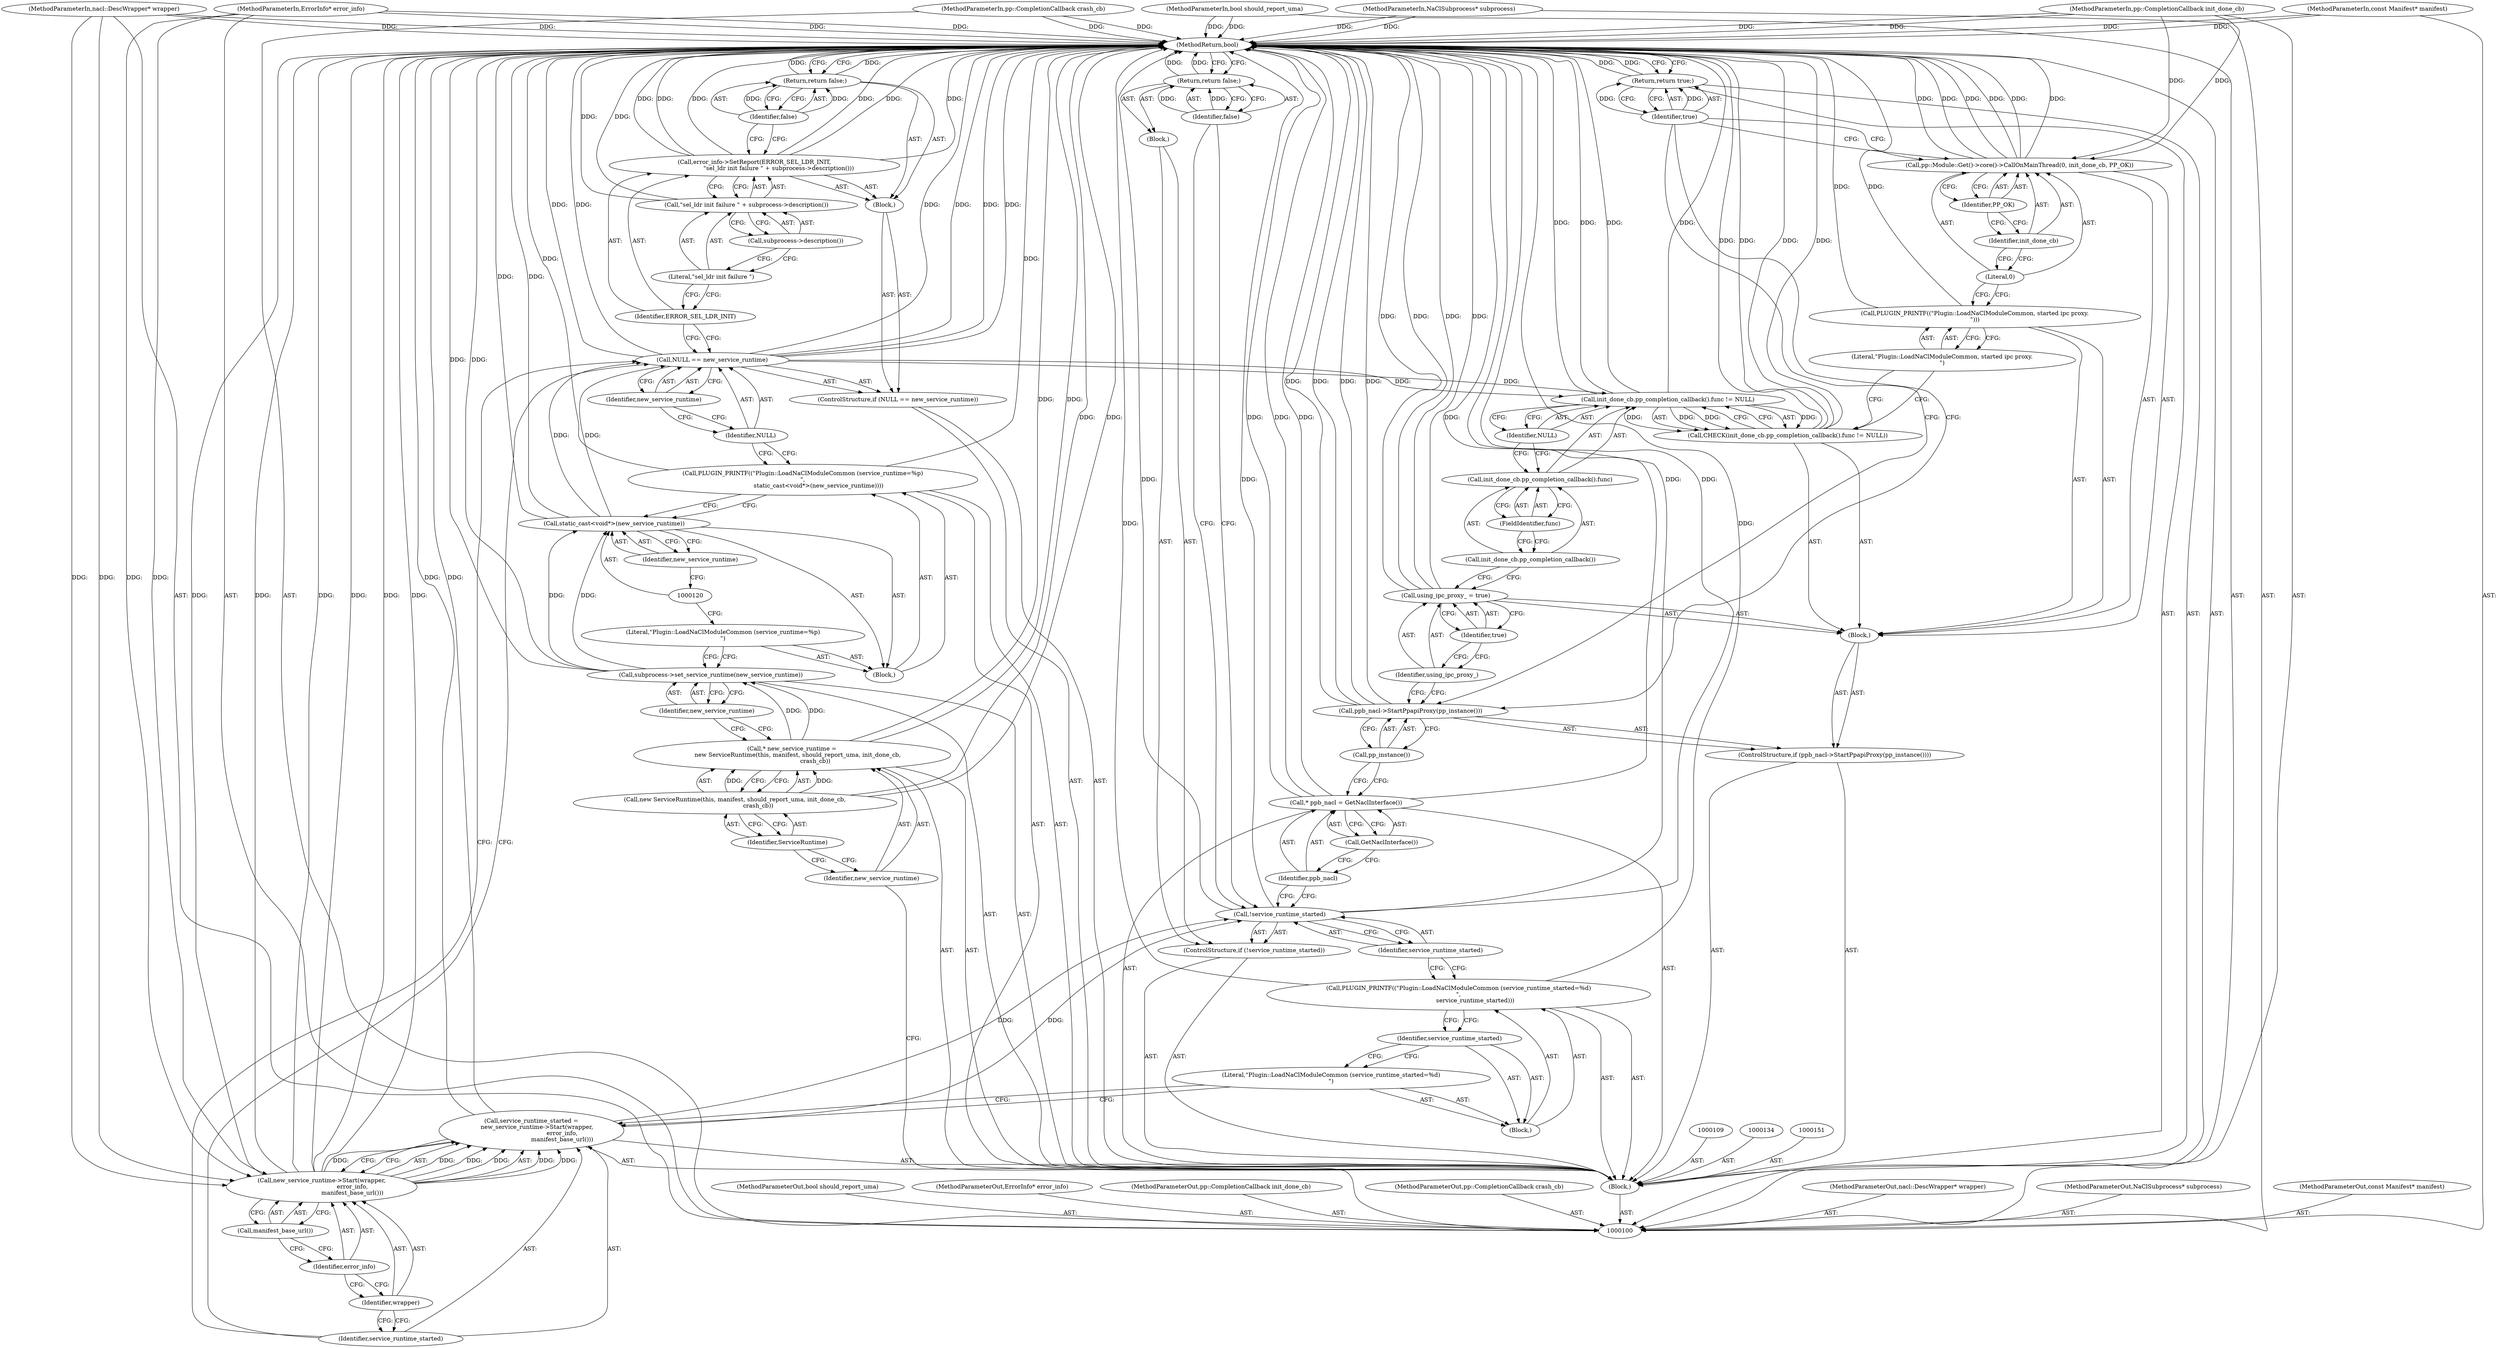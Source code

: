 digraph "1_Chrome_3b0d77670a0613f409110817455d2137576b485a_17" {
"1000176" [label="(MethodReturn,bool)"];
"1000101" [label="(MethodParameterIn,nacl::DescWrapper* wrapper)"];
"1000276" [label="(MethodParameterOut,nacl::DescWrapper* wrapper)"];
"1000114" [label="(Call,subprocess->set_service_runtime(new_service_runtime))"];
"1000115" [label="(Identifier,new_service_runtime)"];
"1000117" [label="(Block,)"];
"1000118" [label="(Literal,\"Plugin::LoadNaClModuleCommon (service_runtime=%p)\n\")"];
"1000116" [label="(Call,PLUGIN_PRINTF((\"Plugin::LoadNaClModuleCommon (service_runtime=%p)\n\",\n                 static_cast<void*>(new_service_runtime))))"];
"1000119" [label="(Call,static_cast<void*>(new_service_runtime))"];
"1000121" [label="(Identifier,new_service_runtime)"];
"1000125" [label="(Identifier,new_service_runtime)"];
"1000122" [label="(ControlStructure,if (NULL == new_service_runtime))"];
"1000126" [label="(Block,)"];
"1000123" [label="(Call,NULL == new_service_runtime)"];
"1000124" [label="(Identifier,NULL)"];
"1000128" [label="(Identifier,ERROR_SEL_LDR_INIT)"];
"1000127" [label="(Call,error_info->SetReport(ERROR_SEL_LDR_INIT,\n                          \"sel_ldr init failure \" + subprocess->description()))"];
"1000129" [label="(Call,\"sel_ldr init failure \" + subprocess->description())"];
"1000130" [label="(Literal,\"sel_ldr init failure \")"];
"1000131" [label="(Call,subprocess->description())"];
"1000133" [label="(Identifier,false)"];
"1000132" [label="(Return,return false;)"];
"1000102" [label="(MethodParameterIn,NaClSubprocess* subprocess)"];
"1000277" [label="(MethodParameterOut,NaClSubprocess* subprocess)"];
"1000135" [label="(Call,service_runtime_started =\n      new_service_runtime->Start(wrapper,\n                                 error_info,\n                                 manifest_base_url()))"];
"1000136" [label="(Identifier,service_runtime_started)"];
"1000138" [label="(Identifier,wrapper)"];
"1000137" [label="(Call,new_service_runtime->Start(wrapper,\n                                 error_info,\n                                 manifest_base_url()))"];
"1000139" [label="(Identifier,error_info)"];
"1000140" [label="(Call,manifest_base_url())"];
"1000142" [label="(Block,)"];
"1000143" [label="(Literal,\"Plugin::LoadNaClModuleCommon (service_runtime_started=%d)\n\")"];
"1000141" [label="(Call,PLUGIN_PRINTF((\"Plugin::LoadNaClModuleCommon (service_runtime_started=%d)\n\",\n                  service_runtime_started)))"];
"1000144" [label="(Identifier,service_runtime_started)"];
"1000145" [label="(ControlStructure,if (!service_runtime_started))"];
"1000148" [label="(Block,)"];
"1000146" [label="(Call,!service_runtime_started)"];
"1000147" [label="(Identifier,service_runtime_started)"];
"1000150" [label="(Identifier,false)"];
"1000149" [label="(Return,return false;)"];
"1000152" [label="(Call,* ppb_nacl = GetNaclInterface())"];
"1000153" [label="(Identifier,ppb_nacl)"];
"1000154" [label="(Call,GetNaclInterface())"];
"1000103" [label="(MethodParameterIn,const Manifest* manifest)"];
"1000278" [label="(MethodParameterOut,const Manifest* manifest)"];
"1000155" [label="(ControlStructure,if (ppb_nacl->StartPpapiProxy(pp_instance())))"];
"1000157" [label="(Call,pp_instance())"];
"1000158" [label="(Block,)"];
"1000156" [label="(Call,ppb_nacl->StartPpapiProxy(pp_instance()))"];
"1000161" [label="(Identifier,true)"];
"1000159" [label="(Call,using_ipc_proxy_ = true)"];
"1000160" [label="(Identifier,using_ipc_proxy_)"];
"1000163" [label="(Call,init_done_cb.pp_completion_callback().func != NULL)"];
"1000164" [label="(Call,init_done_cb.pp_completion_callback().func)"];
"1000165" [label="(Call,init_done_cb.pp_completion_callback())"];
"1000162" [label="(Call,CHECK(init_done_cb.pp_completion_callback().func != NULL))"];
"1000166" [label="(FieldIdentifier,func)"];
"1000167" [label="(Identifier,NULL)"];
"1000169" [label="(Literal,\"Plugin::LoadNaClModuleCommon, started ipc proxy.\n\")"];
"1000168" [label="(Call,PLUGIN_PRINTF((\"Plugin::LoadNaClModuleCommon, started ipc proxy.\n\")))"];
"1000170" [label="(Call,pp::Module::Get()->core()->CallOnMainThread(0, init_done_cb, PP_OK))"];
"1000171" [label="(Literal,0)"];
"1000172" [label="(Identifier,init_done_cb)"];
"1000173" [label="(Identifier,PP_OK)"];
"1000175" [label="(Identifier,true)"];
"1000174" [label="(Return,return true;)"];
"1000104" [label="(MethodParameterIn,bool should_report_uma)"];
"1000279" [label="(MethodParameterOut,bool should_report_uma)"];
"1000105" [label="(MethodParameterIn,ErrorInfo* error_info)"];
"1000280" [label="(MethodParameterOut,ErrorInfo* error_info)"];
"1000106" [label="(MethodParameterIn,pp::CompletionCallback init_done_cb)"];
"1000281" [label="(MethodParameterOut,pp::CompletionCallback init_done_cb)"];
"1000107" [label="(MethodParameterIn,pp::CompletionCallback crash_cb)"];
"1000282" [label="(MethodParameterOut,pp::CompletionCallback crash_cb)"];
"1000108" [label="(Block,)"];
"1000110" [label="(Call,* new_service_runtime =\n      new ServiceRuntime(this, manifest, should_report_uma, init_done_cb,\n                         crash_cb))"];
"1000111" [label="(Identifier,new_service_runtime)"];
"1000113" [label="(Identifier,ServiceRuntime)"];
"1000112" [label="(Call,new ServiceRuntime(this, manifest, should_report_uma, init_done_cb,\n                         crash_cb))"];
"1000176" -> "1000100"  [label="AST: "];
"1000176" -> "1000132"  [label="CFG: "];
"1000176" -> "1000149"  [label="CFG: "];
"1000176" -> "1000174"  [label="CFG: "];
"1000132" -> "1000176"  [label="DDG: "];
"1000149" -> "1000176"  [label="DDG: "];
"1000174" -> "1000176"  [label="DDG: "];
"1000170" -> "1000176"  [label="DDG: "];
"1000170" -> "1000176"  [label="DDG: "];
"1000170" -> "1000176"  [label="DDG: "];
"1000123" -> "1000176"  [label="DDG: "];
"1000123" -> "1000176"  [label="DDG: "];
"1000123" -> "1000176"  [label="DDG: "];
"1000107" -> "1000176"  [label="DDG: "];
"1000156" -> "1000176"  [label="DDG: "];
"1000156" -> "1000176"  [label="DDG: "];
"1000104" -> "1000176"  [label="DDG: "];
"1000105" -> "1000176"  [label="DDG: "];
"1000152" -> "1000176"  [label="DDG: "];
"1000152" -> "1000176"  [label="DDG: "];
"1000119" -> "1000176"  [label="DDG: "];
"1000168" -> "1000176"  [label="DDG: "];
"1000163" -> "1000176"  [label="DDG: "];
"1000163" -> "1000176"  [label="DDG: "];
"1000114" -> "1000176"  [label="DDG: "];
"1000159" -> "1000176"  [label="DDG: "];
"1000159" -> "1000176"  [label="DDG: "];
"1000141" -> "1000176"  [label="DDG: "];
"1000137" -> "1000176"  [label="DDG: "];
"1000137" -> "1000176"  [label="DDG: "];
"1000137" -> "1000176"  [label="DDG: "];
"1000127" -> "1000176"  [label="DDG: "];
"1000127" -> "1000176"  [label="DDG: "];
"1000127" -> "1000176"  [label="DDG: "];
"1000103" -> "1000176"  [label="DDG: "];
"1000102" -> "1000176"  [label="DDG: "];
"1000110" -> "1000176"  [label="DDG: "];
"1000112" -> "1000176"  [label="DDG: "];
"1000101" -> "1000176"  [label="DDG: "];
"1000162" -> "1000176"  [label="DDG: "];
"1000162" -> "1000176"  [label="DDG: "];
"1000146" -> "1000176"  [label="DDG: "];
"1000146" -> "1000176"  [label="DDG: "];
"1000116" -> "1000176"  [label="DDG: "];
"1000135" -> "1000176"  [label="DDG: "];
"1000106" -> "1000176"  [label="DDG: "];
"1000129" -> "1000176"  [label="DDG: "];
"1000101" -> "1000100"  [label="AST: "];
"1000101" -> "1000176"  [label="DDG: "];
"1000101" -> "1000137"  [label="DDG: "];
"1000276" -> "1000100"  [label="AST: "];
"1000114" -> "1000108"  [label="AST: "];
"1000114" -> "1000115"  [label="CFG: "];
"1000115" -> "1000114"  [label="AST: "];
"1000118" -> "1000114"  [label="CFG: "];
"1000114" -> "1000176"  [label="DDG: "];
"1000110" -> "1000114"  [label="DDG: "];
"1000114" -> "1000119"  [label="DDG: "];
"1000115" -> "1000114"  [label="AST: "];
"1000115" -> "1000110"  [label="CFG: "];
"1000114" -> "1000115"  [label="CFG: "];
"1000117" -> "1000116"  [label="AST: "];
"1000118" -> "1000117"  [label="AST: "];
"1000119" -> "1000117"  [label="AST: "];
"1000118" -> "1000117"  [label="AST: "];
"1000118" -> "1000114"  [label="CFG: "];
"1000120" -> "1000118"  [label="CFG: "];
"1000116" -> "1000108"  [label="AST: "];
"1000116" -> "1000119"  [label="CFG: "];
"1000117" -> "1000116"  [label="AST: "];
"1000124" -> "1000116"  [label="CFG: "];
"1000116" -> "1000176"  [label="DDG: "];
"1000119" -> "1000117"  [label="AST: "];
"1000119" -> "1000121"  [label="CFG: "];
"1000120" -> "1000119"  [label="AST: "];
"1000121" -> "1000119"  [label="AST: "];
"1000116" -> "1000119"  [label="CFG: "];
"1000119" -> "1000176"  [label="DDG: "];
"1000114" -> "1000119"  [label="DDG: "];
"1000119" -> "1000123"  [label="DDG: "];
"1000121" -> "1000119"  [label="AST: "];
"1000121" -> "1000120"  [label="CFG: "];
"1000119" -> "1000121"  [label="CFG: "];
"1000125" -> "1000123"  [label="AST: "];
"1000125" -> "1000124"  [label="CFG: "];
"1000123" -> "1000125"  [label="CFG: "];
"1000122" -> "1000108"  [label="AST: "];
"1000123" -> "1000122"  [label="AST: "];
"1000126" -> "1000122"  [label="AST: "];
"1000126" -> "1000122"  [label="AST: "];
"1000127" -> "1000126"  [label="AST: "];
"1000132" -> "1000126"  [label="AST: "];
"1000123" -> "1000122"  [label="AST: "];
"1000123" -> "1000125"  [label="CFG: "];
"1000124" -> "1000123"  [label="AST: "];
"1000125" -> "1000123"  [label="AST: "];
"1000128" -> "1000123"  [label="CFG: "];
"1000136" -> "1000123"  [label="CFG: "];
"1000123" -> "1000176"  [label="DDG: "];
"1000123" -> "1000176"  [label="DDG: "];
"1000123" -> "1000176"  [label="DDG: "];
"1000119" -> "1000123"  [label="DDG: "];
"1000123" -> "1000163"  [label="DDG: "];
"1000124" -> "1000123"  [label="AST: "];
"1000124" -> "1000116"  [label="CFG: "];
"1000125" -> "1000124"  [label="CFG: "];
"1000128" -> "1000127"  [label="AST: "];
"1000128" -> "1000123"  [label="CFG: "];
"1000130" -> "1000128"  [label="CFG: "];
"1000127" -> "1000126"  [label="AST: "];
"1000127" -> "1000129"  [label="CFG: "];
"1000128" -> "1000127"  [label="AST: "];
"1000129" -> "1000127"  [label="AST: "];
"1000133" -> "1000127"  [label="CFG: "];
"1000127" -> "1000176"  [label="DDG: "];
"1000127" -> "1000176"  [label="DDG: "];
"1000127" -> "1000176"  [label="DDG: "];
"1000129" -> "1000127"  [label="AST: "];
"1000129" -> "1000131"  [label="CFG: "];
"1000130" -> "1000129"  [label="AST: "];
"1000131" -> "1000129"  [label="AST: "];
"1000127" -> "1000129"  [label="CFG: "];
"1000129" -> "1000176"  [label="DDG: "];
"1000130" -> "1000129"  [label="AST: "];
"1000130" -> "1000128"  [label="CFG: "];
"1000131" -> "1000130"  [label="CFG: "];
"1000131" -> "1000129"  [label="AST: "];
"1000131" -> "1000130"  [label="CFG: "];
"1000129" -> "1000131"  [label="CFG: "];
"1000133" -> "1000132"  [label="AST: "];
"1000133" -> "1000127"  [label="CFG: "];
"1000132" -> "1000133"  [label="CFG: "];
"1000133" -> "1000132"  [label="DDG: "];
"1000132" -> "1000126"  [label="AST: "];
"1000132" -> "1000133"  [label="CFG: "];
"1000133" -> "1000132"  [label="AST: "];
"1000176" -> "1000132"  [label="CFG: "];
"1000132" -> "1000176"  [label="DDG: "];
"1000133" -> "1000132"  [label="DDG: "];
"1000102" -> "1000100"  [label="AST: "];
"1000102" -> "1000176"  [label="DDG: "];
"1000277" -> "1000100"  [label="AST: "];
"1000135" -> "1000108"  [label="AST: "];
"1000135" -> "1000137"  [label="CFG: "];
"1000136" -> "1000135"  [label="AST: "];
"1000137" -> "1000135"  [label="AST: "];
"1000143" -> "1000135"  [label="CFG: "];
"1000135" -> "1000176"  [label="DDG: "];
"1000137" -> "1000135"  [label="DDG: "];
"1000137" -> "1000135"  [label="DDG: "];
"1000137" -> "1000135"  [label="DDG: "];
"1000135" -> "1000146"  [label="DDG: "];
"1000136" -> "1000135"  [label="AST: "];
"1000136" -> "1000123"  [label="CFG: "];
"1000138" -> "1000136"  [label="CFG: "];
"1000138" -> "1000137"  [label="AST: "];
"1000138" -> "1000136"  [label="CFG: "];
"1000139" -> "1000138"  [label="CFG: "];
"1000137" -> "1000135"  [label="AST: "];
"1000137" -> "1000140"  [label="CFG: "];
"1000138" -> "1000137"  [label="AST: "];
"1000139" -> "1000137"  [label="AST: "];
"1000140" -> "1000137"  [label="AST: "];
"1000135" -> "1000137"  [label="CFG: "];
"1000137" -> "1000176"  [label="DDG: "];
"1000137" -> "1000176"  [label="DDG: "];
"1000137" -> "1000176"  [label="DDG: "];
"1000137" -> "1000135"  [label="DDG: "];
"1000137" -> "1000135"  [label="DDG: "];
"1000137" -> "1000135"  [label="DDG: "];
"1000101" -> "1000137"  [label="DDG: "];
"1000105" -> "1000137"  [label="DDG: "];
"1000139" -> "1000137"  [label="AST: "];
"1000139" -> "1000138"  [label="CFG: "];
"1000140" -> "1000139"  [label="CFG: "];
"1000140" -> "1000137"  [label="AST: "];
"1000140" -> "1000139"  [label="CFG: "];
"1000137" -> "1000140"  [label="CFG: "];
"1000142" -> "1000141"  [label="AST: "];
"1000143" -> "1000142"  [label="AST: "];
"1000144" -> "1000142"  [label="AST: "];
"1000143" -> "1000142"  [label="AST: "];
"1000143" -> "1000135"  [label="CFG: "];
"1000144" -> "1000143"  [label="CFG: "];
"1000141" -> "1000108"  [label="AST: "];
"1000141" -> "1000144"  [label="CFG: "];
"1000142" -> "1000141"  [label="AST: "];
"1000147" -> "1000141"  [label="CFG: "];
"1000141" -> "1000176"  [label="DDG: "];
"1000144" -> "1000142"  [label="AST: "];
"1000144" -> "1000143"  [label="CFG: "];
"1000141" -> "1000144"  [label="CFG: "];
"1000145" -> "1000108"  [label="AST: "];
"1000146" -> "1000145"  [label="AST: "];
"1000148" -> "1000145"  [label="AST: "];
"1000148" -> "1000145"  [label="AST: "];
"1000149" -> "1000148"  [label="AST: "];
"1000146" -> "1000145"  [label="AST: "];
"1000146" -> "1000147"  [label="CFG: "];
"1000147" -> "1000146"  [label="AST: "];
"1000150" -> "1000146"  [label="CFG: "];
"1000153" -> "1000146"  [label="CFG: "];
"1000146" -> "1000176"  [label="DDG: "];
"1000146" -> "1000176"  [label="DDG: "];
"1000135" -> "1000146"  [label="DDG: "];
"1000147" -> "1000146"  [label="AST: "];
"1000147" -> "1000141"  [label="CFG: "];
"1000146" -> "1000147"  [label="CFG: "];
"1000150" -> "1000149"  [label="AST: "];
"1000150" -> "1000146"  [label="CFG: "];
"1000149" -> "1000150"  [label="CFG: "];
"1000150" -> "1000149"  [label="DDG: "];
"1000149" -> "1000148"  [label="AST: "];
"1000149" -> "1000150"  [label="CFG: "];
"1000150" -> "1000149"  [label="AST: "];
"1000176" -> "1000149"  [label="CFG: "];
"1000149" -> "1000176"  [label="DDG: "];
"1000150" -> "1000149"  [label="DDG: "];
"1000152" -> "1000108"  [label="AST: "];
"1000152" -> "1000154"  [label="CFG: "];
"1000153" -> "1000152"  [label="AST: "];
"1000154" -> "1000152"  [label="AST: "];
"1000157" -> "1000152"  [label="CFG: "];
"1000152" -> "1000176"  [label="DDG: "];
"1000152" -> "1000176"  [label="DDG: "];
"1000153" -> "1000152"  [label="AST: "];
"1000153" -> "1000146"  [label="CFG: "];
"1000154" -> "1000153"  [label="CFG: "];
"1000154" -> "1000152"  [label="AST: "];
"1000154" -> "1000153"  [label="CFG: "];
"1000152" -> "1000154"  [label="CFG: "];
"1000103" -> "1000100"  [label="AST: "];
"1000103" -> "1000176"  [label="DDG: "];
"1000278" -> "1000100"  [label="AST: "];
"1000155" -> "1000108"  [label="AST: "];
"1000156" -> "1000155"  [label="AST: "];
"1000158" -> "1000155"  [label="AST: "];
"1000157" -> "1000156"  [label="AST: "];
"1000157" -> "1000152"  [label="CFG: "];
"1000156" -> "1000157"  [label="CFG: "];
"1000158" -> "1000155"  [label="AST: "];
"1000159" -> "1000158"  [label="AST: "];
"1000162" -> "1000158"  [label="AST: "];
"1000168" -> "1000158"  [label="AST: "];
"1000170" -> "1000158"  [label="AST: "];
"1000156" -> "1000155"  [label="AST: "];
"1000156" -> "1000157"  [label="CFG: "];
"1000157" -> "1000156"  [label="AST: "];
"1000160" -> "1000156"  [label="CFG: "];
"1000175" -> "1000156"  [label="CFG: "];
"1000156" -> "1000176"  [label="DDG: "];
"1000156" -> "1000176"  [label="DDG: "];
"1000161" -> "1000159"  [label="AST: "];
"1000161" -> "1000160"  [label="CFG: "];
"1000159" -> "1000161"  [label="CFG: "];
"1000159" -> "1000158"  [label="AST: "];
"1000159" -> "1000161"  [label="CFG: "];
"1000160" -> "1000159"  [label="AST: "];
"1000161" -> "1000159"  [label="AST: "];
"1000165" -> "1000159"  [label="CFG: "];
"1000159" -> "1000176"  [label="DDG: "];
"1000159" -> "1000176"  [label="DDG: "];
"1000160" -> "1000159"  [label="AST: "];
"1000160" -> "1000156"  [label="CFG: "];
"1000161" -> "1000160"  [label="CFG: "];
"1000163" -> "1000162"  [label="AST: "];
"1000163" -> "1000167"  [label="CFG: "];
"1000164" -> "1000163"  [label="AST: "];
"1000167" -> "1000163"  [label="AST: "];
"1000162" -> "1000163"  [label="CFG: "];
"1000163" -> "1000176"  [label="DDG: "];
"1000163" -> "1000176"  [label="DDG: "];
"1000163" -> "1000162"  [label="DDG: "];
"1000163" -> "1000162"  [label="DDG: "];
"1000123" -> "1000163"  [label="DDG: "];
"1000164" -> "1000163"  [label="AST: "];
"1000164" -> "1000166"  [label="CFG: "];
"1000165" -> "1000164"  [label="AST: "];
"1000166" -> "1000164"  [label="AST: "];
"1000167" -> "1000164"  [label="CFG: "];
"1000165" -> "1000164"  [label="AST: "];
"1000165" -> "1000159"  [label="CFG: "];
"1000166" -> "1000165"  [label="CFG: "];
"1000162" -> "1000158"  [label="AST: "];
"1000162" -> "1000163"  [label="CFG: "];
"1000163" -> "1000162"  [label="AST: "];
"1000169" -> "1000162"  [label="CFG: "];
"1000162" -> "1000176"  [label="DDG: "];
"1000162" -> "1000176"  [label="DDG: "];
"1000163" -> "1000162"  [label="DDG: "];
"1000163" -> "1000162"  [label="DDG: "];
"1000166" -> "1000164"  [label="AST: "];
"1000166" -> "1000165"  [label="CFG: "];
"1000164" -> "1000166"  [label="CFG: "];
"1000167" -> "1000163"  [label="AST: "];
"1000167" -> "1000164"  [label="CFG: "];
"1000163" -> "1000167"  [label="CFG: "];
"1000169" -> "1000168"  [label="AST: "];
"1000169" -> "1000162"  [label="CFG: "];
"1000168" -> "1000169"  [label="CFG: "];
"1000168" -> "1000158"  [label="AST: "];
"1000168" -> "1000169"  [label="CFG: "];
"1000169" -> "1000168"  [label="AST: "];
"1000171" -> "1000168"  [label="CFG: "];
"1000168" -> "1000176"  [label="DDG: "];
"1000170" -> "1000158"  [label="AST: "];
"1000170" -> "1000173"  [label="CFG: "];
"1000171" -> "1000170"  [label="AST: "];
"1000172" -> "1000170"  [label="AST: "];
"1000173" -> "1000170"  [label="AST: "];
"1000175" -> "1000170"  [label="CFG: "];
"1000170" -> "1000176"  [label="DDG: "];
"1000170" -> "1000176"  [label="DDG: "];
"1000170" -> "1000176"  [label="DDG: "];
"1000106" -> "1000170"  [label="DDG: "];
"1000171" -> "1000170"  [label="AST: "];
"1000171" -> "1000168"  [label="CFG: "];
"1000172" -> "1000171"  [label="CFG: "];
"1000172" -> "1000170"  [label="AST: "];
"1000172" -> "1000171"  [label="CFG: "];
"1000173" -> "1000172"  [label="CFG: "];
"1000173" -> "1000170"  [label="AST: "];
"1000173" -> "1000172"  [label="CFG: "];
"1000170" -> "1000173"  [label="CFG: "];
"1000175" -> "1000174"  [label="AST: "];
"1000175" -> "1000170"  [label="CFG: "];
"1000175" -> "1000156"  [label="CFG: "];
"1000174" -> "1000175"  [label="CFG: "];
"1000175" -> "1000174"  [label="DDG: "];
"1000174" -> "1000108"  [label="AST: "];
"1000174" -> "1000175"  [label="CFG: "];
"1000175" -> "1000174"  [label="AST: "];
"1000176" -> "1000174"  [label="CFG: "];
"1000174" -> "1000176"  [label="DDG: "];
"1000175" -> "1000174"  [label="DDG: "];
"1000104" -> "1000100"  [label="AST: "];
"1000104" -> "1000176"  [label="DDG: "];
"1000279" -> "1000100"  [label="AST: "];
"1000105" -> "1000100"  [label="AST: "];
"1000105" -> "1000176"  [label="DDG: "];
"1000105" -> "1000137"  [label="DDG: "];
"1000280" -> "1000100"  [label="AST: "];
"1000106" -> "1000100"  [label="AST: "];
"1000106" -> "1000176"  [label="DDG: "];
"1000106" -> "1000170"  [label="DDG: "];
"1000281" -> "1000100"  [label="AST: "];
"1000107" -> "1000100"  [label="AST: "];
"1000107" -> "1000176"  [label="DDG: "];
"1000282" -> "1000100"  [label="AST: "];
"1000108" -> "1000100"  [label="AST: "];
"1000109" -> "1000108"  [label="AST: "];
"1000110" -> "1000108"  [label="AST: "];
"1000114" -> "1000108"  [label="AST: "];
"1000116" -> "1000108"  [label="AST: "];
"1000122" -> "1000108"  [label="AST: "];
"1000134" -> "1000108"  [label="AST: "];
"1000135" -> "1000108"  [label="AST: "];
"1000141" -> "1000108"  [label="AST: "];
"1000145" -> "1000108"  [label="AST: "];
"1000151" -> "1000108"  [label="AST: "];
"1000152" -> "1000108"  [label="AST: "];
"1000155" -> "1000108"  [label="AST: "];
"1000174" -> "1000108"  [label="AST: "];
"1000110" -> "1000108"  [label="AST: "];
"1000110" -> "1000112"  [label="CFG: "];
"1000111" -> "1000110"  [label="AST: "];
"1000112" -> "1000110"  [label="AST: "];
"1000115" -> "1000110"  [label="CFG: "];
"1000110" -> "1000176"  [label="DDG: "];
"1000112" -> "1000110"  [label="DDG: "];
"1000110" -> "1000114"  [label="DDG: "];
"1000111" -> "1000110"  [label="AST: "];
"1000111" -> "1000100"  [label="CFG: "];
"1000113" -> "1000111"  [label="CFG: "];
"1000113" -> "1000112"  [label="AST: "];
"1000113" -> "1000111"  [label="CFG: "];
"1000112" -> "1000113"  [label="CFG: "];
"1000112" -> "1000110"  [label="AST: "];
"1000112" -> "1000113"  [label="CFG: "];
"1000113" -> "1000112"  [label="AST: "];
"1000110" -> "1000112"  [label="CFG: "];
"1000112" -> "1000176"  [label="DDG: "];
"1000112" -> "1000110"  [label="DDG: "];
}
